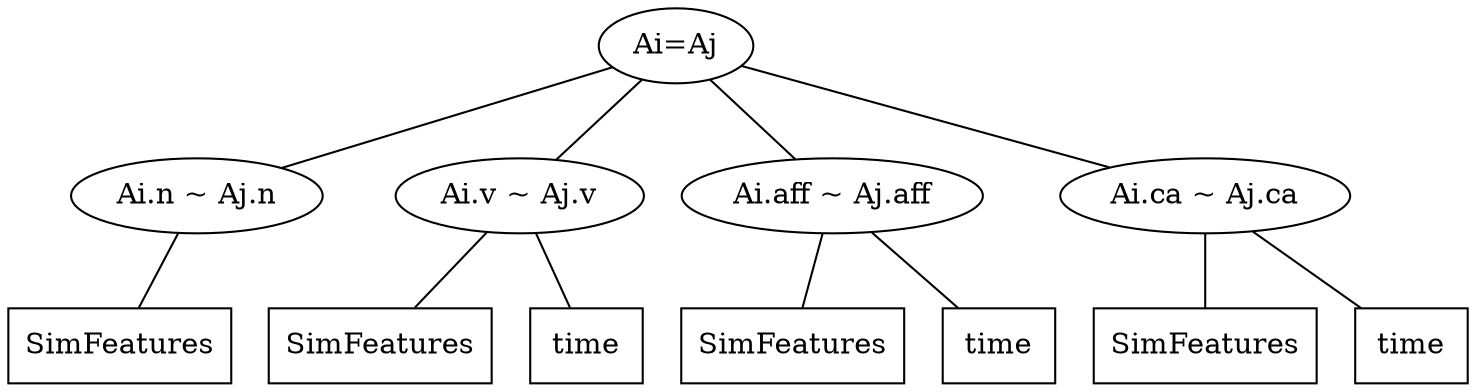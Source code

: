 digraph CRF {
	edge[arrowhead="none"];

	A[label="Ai=Aj"];
	name[label="Ai.n ~ Aj.n"];
	venue[label="Ai.v ~ Aj.v"];
	aff[label="Ai.aff ~ Aj.aff"];
	coa[label="Ai.ca ~ Aj.ca"];
	fname[label="SimFeatures",shape="box"];
	fvenue[label="SimFeatures",shape="box"];
	faff[label="SimFeatures",shape="box"];
	fcoa[label="SimFeatures",shape="box"];
	tvenue[label="time",shape="box"];
	taff[label="time",shape="box"];
	tcoa[label="time",shape="box"];
	A -> name -> fname;
	A -> venue -> fvenue;
	A -> aff -> faff;
	A -> coa -> fcoa;
	venue -> tvenue;
	aff -> taff;
	coa -> tcoa;
}
